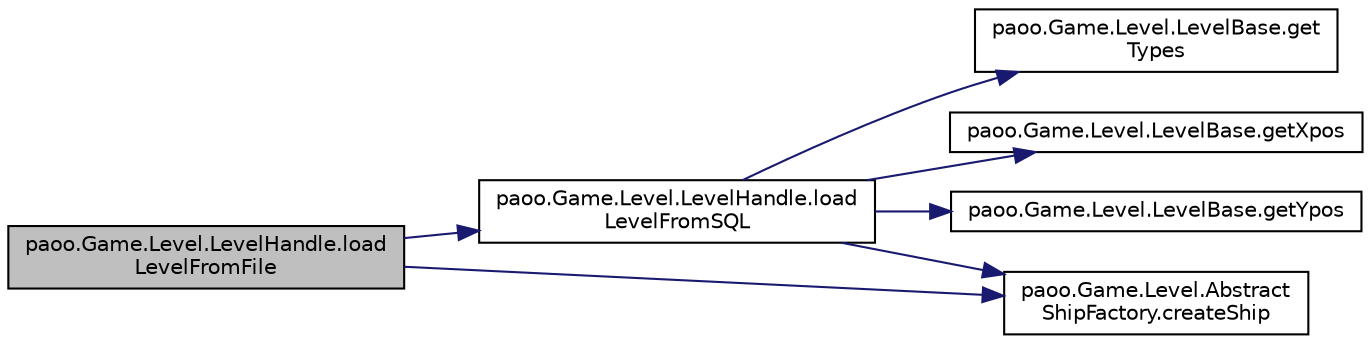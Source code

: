 digraph "paoo.Game.Level.LevelHandle.loadLevelFromFile"
{
 // LATEX_PDF_SIZE
  edge [fontname="Helvetica",fontsize="10",labelfontname="Helvetica",labelfontsize="10"];
  node [fontname="Helvetica",fontsize="10",shape=record];
  rankdir="LR";
  Node27 [label="paoo.Game.Level.LevelHandle.load\lLevelFromFile",height=0.2,width=0.4,color="black", fillcolor="grey75", style="filled", fontcolor="black",tooltip=" "];
  Node27 -> Node28 [color="midnightblue",fontsize="10",style="solid",fontname="Helvetica"];
  Node28 [label="paoo.Game.Level.LevelHandle.load\lLevelFromSQL",height=0.2,width=0.4,color="black", fillcolor="white", style="filled",URL="$classpaoo_1_1_game_1_1_level_1_1_level_handle.html#a367bfdd068cf3baa5ab0632de3a03401",tooltip=" "];
  Node28 -> Node29 [color="midnightblue",fontsize="10",style="solid",fontname="Helvetica"];
  Node29 [label="paoo.Game.Level.LevelBase.get\lTypes",height=0.2,width=0.4,color="black", fillcolor="white", style="filled",URL="$classpaoo_1_1_game_1_1_level_1_1_level_base.html#ac2cde934abb58bd81b1d14729ec48d3c",tooltip=" "];
  Node28 -> Node30 [color="midnightblue",fontsize="10",style="solid",fontname="Helvetica"];
  Node30 [label="paoo.Game.Level.LevelBase.getXpos",height=0.2,width=0.4,color="black", fillcolor="white", style="filled",URL="$classpaoo_1_1_game_1_1_level_1_1_level_base.html#a193a4d1d30cb319aada767c5b2d03203",tooltip=" "];
  Node28 -> Node31 [color="midnightblue",fontsize="10",style="solid",fontname="Helvetica"];
  Node31 [label="paoo.Game.Level.LevelBase.getYpos",height=0.2,width=0.4,color="black", fillcolor="white", style="filled",URL="$classpaoo_1_1_game_1_1_level_1_1_level_base.html#aa40f0324d66fd9e0258effbf414529d6",tooltip=" "];
  Node28 -> Node32 [color="midnightblue",fontsize="10",style="solid",fontname="Helvetica"];
  Node32 [label="paoo.Game.Level.Abstract\lShipFactory.createShip",height=0.2,width=0.4,color="black", fillcolor="white", style="filled",URL="$classpaoo_1_1_game_1_1_level_1_1_abstract_ship_factory.html#a8cb1e38327a9ce0deb2e53cad78d9082",tooltip=" "];
  Node27 -> Node32 [color="midnightblue",fontsize="10",style="solid",fontname="Helvetica"];
}
